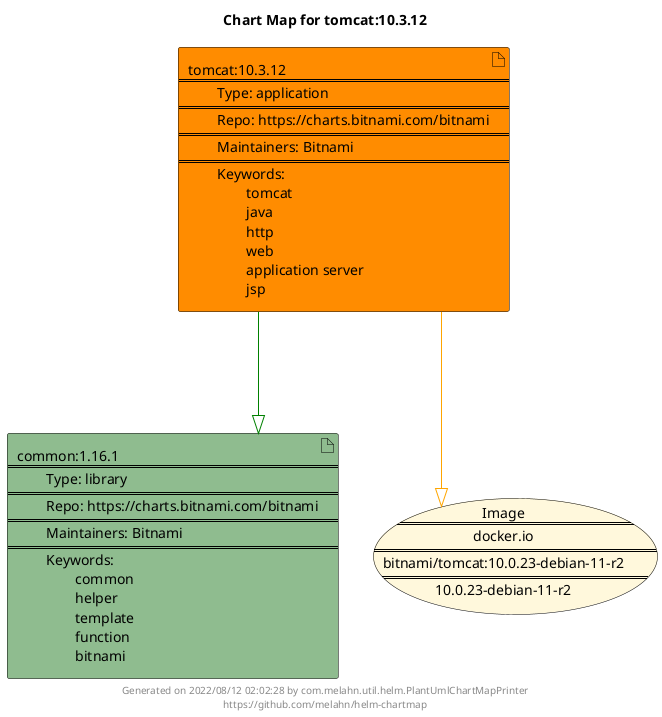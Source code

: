 @startuml
skinparam linetype ortho
skinparam backgroundColor white
skinparam usecaseBorderColor black
skinparam usecaseArrowColor LightSlateGray
skinparam artifactBorderColor black
skinparam artifactArrowColor LightSlateGray

title Chart Map for tomcat:10.3.12

'There are 2 referenced Helm Charts
artifact "common:1.16.1\n====\n\tType: library\n====\n\tRepo: https://charts.bitnami.com/bitnami\n====\n\tMaintainers: Bitnami\n====\n\tKeywords: \n\t\tcommon\n\t\thelper\n\t\ttemplate\n\t\tfunction\n\t\tbitnami" as common_1_16_1 #DarkSeaGreen
artifact "tomcat:10.3.12\n====\n\tType: application\n====\n\tRepo: https://charts.bitnami.com/bitnami\n====\n\tMaintainers: Bitnami\n====\n\tKeywords: \n\t\ttomcat\n\t\tjava\n\t\thttp\n\t\tweb\n\t\tapplication server\n\t\tjsp" as tomcat_10_3_12 #Darkorange

'There is one referenced Docker Image
usecase "Image\n====\ndocker.io\n====\nbitnami/tomcat:10.0.23-debian-11-r2\n====\n10.0.23-debian-11-r2" as docker_io_bitnami_tomcat_10_0_23_debian_11_r2 #Cornsilk

'Chart Dependencies
tomcat_10_3_12--[#green]-|>common_1_16_1
tomcat_10_3_12--[#orange]-|>docker_io_bitnami_tomcat_10_0_23_debian_11_r2

center footer Generated on 2022/08/12 02:02:28 by com.melahn.util.helm.PlantUmlChartMapPrinter\nhttps://github.com/melahn/helm-chartmap
@enduml

